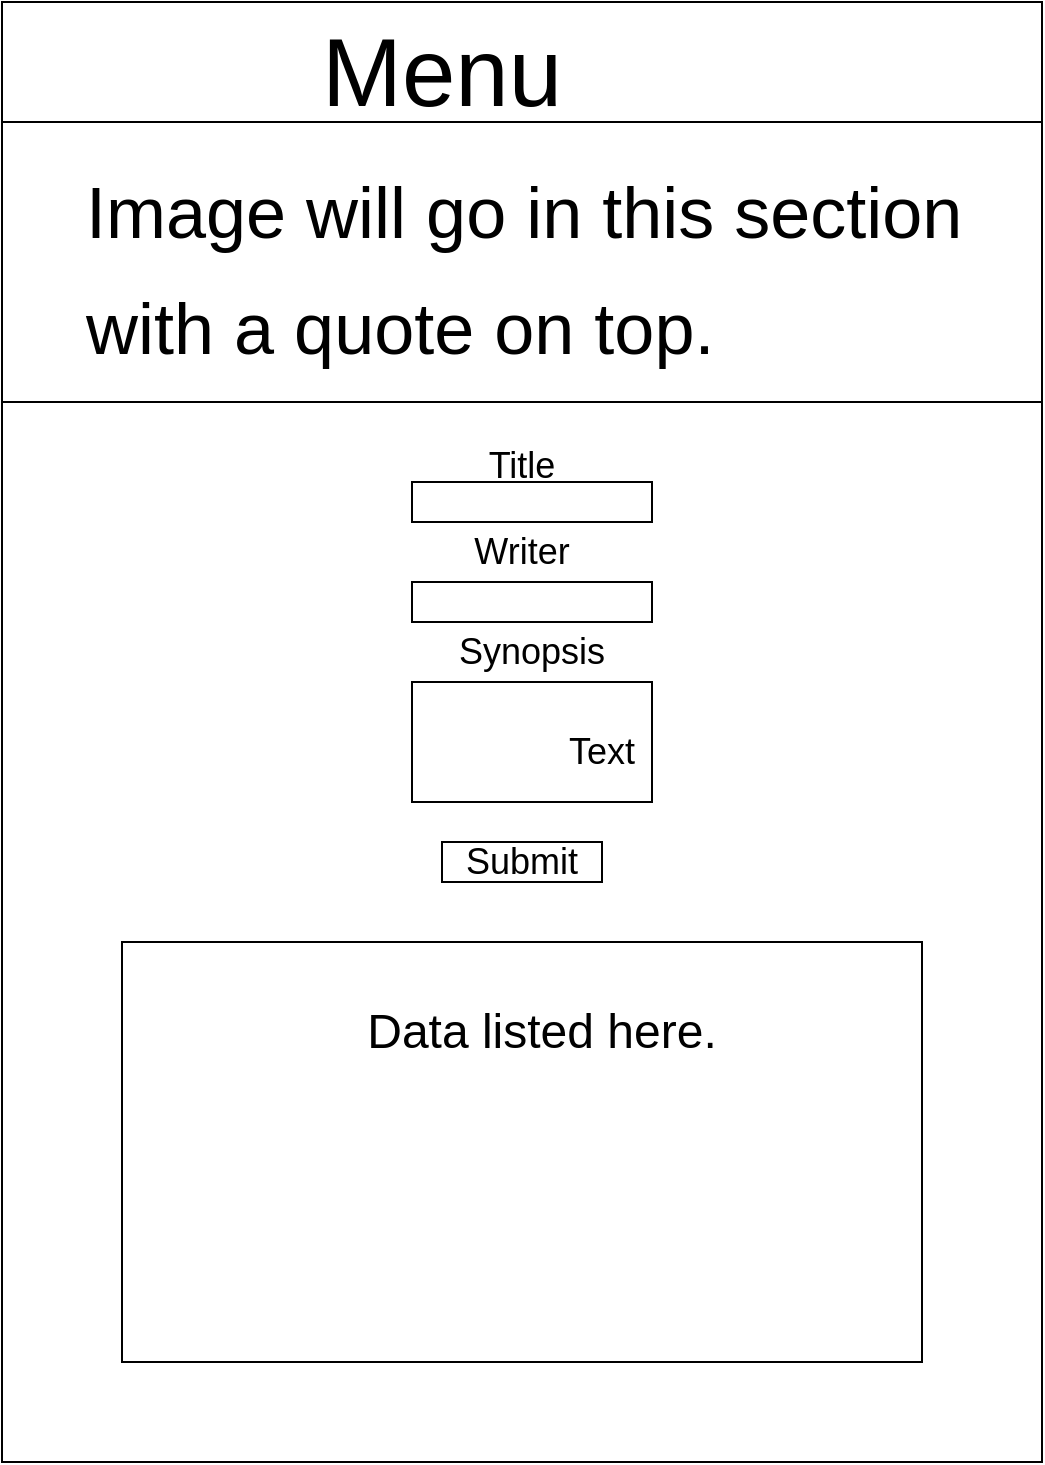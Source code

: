 <mxfile version="17.4.6" type="device"><diagram id="V16a3bV2-wFl4v7O_ogg" name="Page-1"><mxGraphModel dx="1038" dy="634" grid="1" gridSize="10" guides="1" tooltips="1" connect="1" arrows="1" fold="1" page="1" pageScale="1" pageWidth="850" pageHeight="1100" math="0" shadow="0"><root><mxCell id="0"/><mxCell id="1" parent="0"/><mxCell id="7BqUeOfx71SLssBA_41E-2" value="" style="rounded=0;whiteSpace=wrap;html=1;" vertex="1" parent="1"><mxGeometry x="120" y="40" width="520" height="730" as="geometry"/></mxCell><mxCell id="7BqUeOfx71SLssBA_41E-3" value="" style="rounded=0;whiteSpace=wrap;html=1;" vertex="1" parent="1"><mxGeometry x="120" y="40" width="520" height="60" as="geometry"/></mxCell><mxCell id="7BqUeOfx71SLssBA_41E-4" value="&lt;font style=&quot;font-size: 48px&quot;&gt;Menu&lt;/font&gt;" style="text;html=1;strokeColor=none;fillColor=none;align=center;verticalAlign=middle;whiteSpace=wrap;rounded=0;" vertex="1" parent="1"><mxGeometry x="310" y="60" width="60" height="30" as="geometry"/></mxCell><mxCell id="7BqUeOfx71SLssBA_41E-5" value="" style="rounded=0;whiteSpace=wrap;html=1;fontSize=48;" vertex="1" parent="1"><mxGeometry x="120" y="100" width="520" height="140" as="geometry"/></mxCell><mxCell id="7BqUeOfx71SLssBA_41E-6" value="&lt;font style=&quot;font-size: 36px&quot;&gt;Image will go in this section with a quote on top.&lt;/font&gt;" style="text;html=1;strokeColor=none;fillColor=none;align=left;verticalAlign=middle;whiteSpace=wrap;rounded=0;fontSize=48;" vertex="1" parent="1"><mxGeometry x="160" y="120" width="450" height="100" as="geometry"/></mxCell><mxCell id="7BqUeOfx71SLssBA_41E-7" value="" style="rounded=0;whiteSpace=wrap;html=1;fontSize=36;" vertex="1" parent="1"><mxGeometry x="325" y="280" width="120" height="20" as="geometry"/></mxCell><mxCell id="7BqUeOfx71SLssBA_41E-8" value="" style="rounded=0;whiteSpace=wrap;html=1;fontSize=36;" vertex="1" parent="1"><mxGeometry x="325" y="330" width="120" height="20" as="geometry"/></mxCell><mxCell id="7BqUeOfx71SLssBA_41E-9" value="" style="rounded=0;whiteSpace=wrap;html=1;fontSize=36;" vertex="1" parent="1"><mxGeometry x="340" y="460" width="80" height="20" as="geometry"/></mxCell><mxCell id="7BqUeOfx71SLssBA_41E-10" value="" style="rounded=0;whiteSpace=wrap;html=1;fontSize=36;" vertex="1" parent="1"><mxGeometry x="325" y="380" width="120" height="60" as="geometry"/></mxCell><mxCell id="7BqUeOfx71SLssBA_41E-14" value="&lt;font style=&quot;font-size: 18px&quot;&gt;Title&lt;/font&gt;" style="text;html=1;strokeColor=none;fillColor=none;align=center;verticalAlign=middle;whiteSpace=wrap;rounded=0;fontSize=36;" vertex="1" parent="1"><mxGeometry x="350" y="250" width="60" height="30" as="geometry"/></mxCell><mxCell id="7BqUeOfx71SLssBA_41E-15" value="Writer" style="text;html=1;strokeColor=none;fillColor=none;align=center;verticalAlign=middle;whiteSpace=wrap;rounded=0;fontSize=18;" vertex="1" parent="1"><mxGeometry x="350" y="300" width="60" height="30" as="geometry"/></mxCell><mxCell id="7BqUeOfx71SLssBA_41E-17" value="Synopsis" style="text;html=1;strokeColor=none;fillColor=none;align=center;verticalAlign=middle;whiteSpace=wrap;rounded=0;fontSize=18;" vertex="1" parent="1"><mxGeometry x="355" y="350" width="60" height="30" as="geometry"/></mxCell><mxCell id="7BqUeOfx71SLssBA_41E-18" value="Submit" style="text;html=1;strokeColor=none;fillColor=none;align=center;verticalAlign=middle;whiteSpace=wrap;rounded=0;fontSize=18;" vertex="1" parent="1"><mxGeometry x="350" y="455" width="60" height="30" as="geometry"/></mxCell><mxCell id="7BqUeOfx71SLssBA_41E-19" value="" style="rounded=0;whiteSpace=wrap;html=1;fontSize=18;" vertex="1" parent="1"><mxGeometry x="180" y="510" width="400" height="210" as="geometry"/></mxCell><mxCell id="7BqUeOfx71SLssBA_41E-20" value="Text" style="text;html=1;strokeColor=none;fillColor=none;align=center;verticalAlign=middle;whiteSpace=wrap;rounded=0;fontSize=18;" vertex="1" parent="1"><mxGeometry x="390" y="400" width="60" height="30" as="geometry"/></mxCell><mxCell id="7BqUeOfx71SLssBA_41E-21" value="&lt;font style=&quot;font-size: 24px&quot;&gt;Data listed here.&lt;/font&gt;" style="text;html=1;strokeColor=none;fillColor=none;align=center;verticalAlign=middle;whiteSpace=wrap;rounded=0;fontSize=18;" vertex="1" parent="1"><mxGeometry x="280" y="540" width="220" height="30" as="geometry"/></mxCell></root></mxGraphModel></diagram></mxfile>